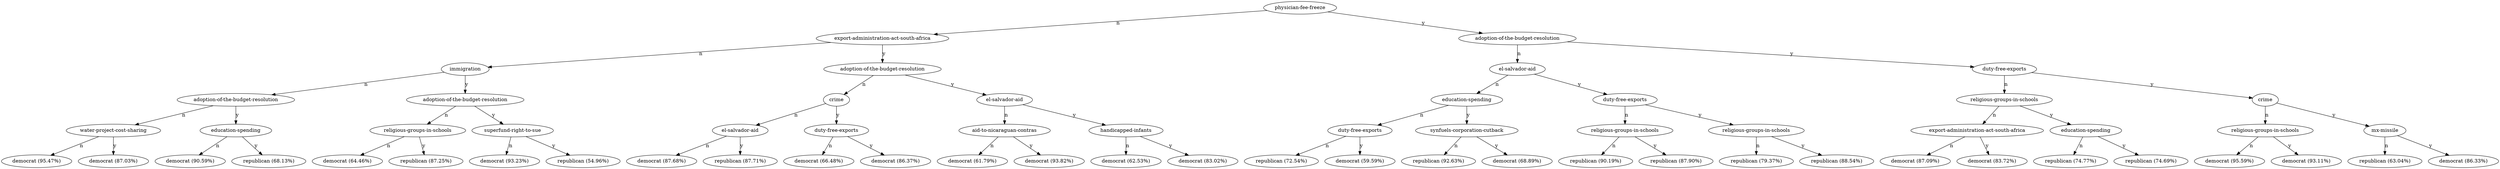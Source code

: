digraph G {
"bg==" [ shape=oval label="physician-fee-freeze"]
"bg==" -> "bi0w" [ label="n" ]
"bi0w" [ shape=oval label="export-administration-act-south-africa"]
"bi0w" -> "bi0wLTA=" [ label="n" ]
"bi0wLTA=" [ shape=oval label="immigration"]
"bi0wLTA=" -> "bi0wLTAtMA==" [ label="n" ]
"bi0wLTAtMA==" [ shape=oval label="adoption-of-the-budget-resolution"]
"bi0wLTAtMA==" -> "bi0wLTAtMC0w" [ label="n" ]
"bi0wLTAtMC0w" [ shape=oval label="water-project-cost-sharing"]
"bi0wLTAtMC0w" -> "bi0wLTAtMC0wLTA=" [ label="n" ]
"bi0wLTAtMC0wLTA=" [ shape=oval label="democrat (95.47%)"]
"bi0wLTAtMC0w" -> "bi0wLTAtMC0wLTE=" [ label="y" ]
"bi0wLTAtMC0wLTE=" [ shape=oval label="democrat (87.03%)"]
"bi0wLTAtMA==" -> "bi0wLTAtMC0x" [ label="y" ]
"bi0wLTAtMC0x" [ shape=oval label="education-spending"]
"bi0wLTAtMC0x" -> "bi0wLTAtMC0xLTA=" [ label="n" ]
"bi0wLTAtMC0xLTA=" [ shape=oval label="democrat (90.59%)"]
"bi0wLTAtMC0x" -> "bi0wLTAtMC0xLTE=" [ label="y" ]
"bi0wLTAtMC0xLTE=" [ shape=oval label="republican (68.13%)"]
"bi0wLTA=" -> "bi0wLTAtMQ==" [ label="y" ]
"bi0wLTAtMQ==" [ shape=oval label="adoption-of-the-budget-resolution"]
"bi0wLTAtMQ==" -> "bi0wLTAtMS0w" [ label="n" ]
"bi0wLTAtMS0w" [ shape=oval label="religious-groups-in-schools"]
"bi0wLTAtMS0w" -> "bi0wLTAtMS0wLTA=" [ label="n" ]
"bi0wLTAtMS0wLTA=" [ shape=oval label="democrat (64.46%)"]
"bi0wLTAtMS0w" -> "bi0wLTAtMS0wLTE=" [ label="y" ]
"bi0wLTAtMS0wLTE=" [ shape=oval label="republican (87.25%)"]
"bi0wLTAtMQ==" -> "bi0wLTAtMS0x" [ label="y" ]
"bi0wLTAtMS0x" [ shape=oval label="superfund-right-to-sue"]
"bi0wLTAtMS0x" -> "bi0wLTAtMS0xLTA=" [ label="n" ]
"bi0wLTAtMS0xLTA=" [ shape=oval label="democrat (93.23%)"]
"bi0wLTAtMS0x" -> "bi0wLTAtMS0xLTE=" [ label="y" ]
"bi0wLTAtMS0xLTE=" [ shape=oval label="republican (54.96%)"]
"bi0w" -> "bi0wLTE=" [ label="y" ]
"bi0wLTE=" [ shape=oval label="adoption-of-the-budget-resolution"]
"bi0wLTE=" -> "bi0wLTEtMA==" [ label="n" ]
"bi0wLTEtMA==" [ shape=oval label="crime"]
"bi0wLTEtMA==" -> "bi0wLTEtMC0w" [ label="n" ]
"bi0wLTEtMC0w" [ shape=oval label="el-salvador-aid"]
"bi0wLTEtMC0w" -> "bi0wLTEtMC0wLTA=" [ label="n" ]
"bi0wLTEtMC0wLTA=" [ shape=oval label="democrat (87.68%)"]
"bi0wLTEtMC0w" -> "bi0wLTEtMC0wLTE=" [ label="y" ]
"bi0wLTEtMC0wLTE=" [ shape=oval label="republican (87.71%)"]
"bi0wLTEtMA==" -> "bi0wLTEtMC0x" [ label="y" ]
"bi0wLTEtMC0x" [ shape=oval label="duty-free-exports"]
"bi0wLTEtMC0x" -> "bi0wLTEtMC0xLTA=" [ label="n" ]
"bi0wLTEtMC0xLTA=" [ shape=oval label="democrat (66.48%)"]
"bi0wLTEtMC0x" -> "bi0wLTEtMC0xLTE=" [ label="y" ]
"bi0wLTEtMC0xLTE=" [ shape=oval label="democrat (86.37%)"]
"bi0wLTE=" -> "bi0wLTEtMQ==" [ label="y" ]
"bi0wLTEtMQ==" [ shape=oval label="el-salvador-aid"]
"bi0wLTEtMQ==" -> "bi0wLTEtMS0w" [ label="n" ]
"bi0wLTEtMS0w" [ shape=oval label="aid-to-nicaraguan-contras"]
"bi0wLTEtMS0w" -> "bi0wLTEtMS0wLTA=" [ label="n" ]
"bi0wLTEtMS0wLTA=" [ shape=oval label="democrat (61.79%)"]
"bi0wLTEtMS0w" -> "bi0wLTEtMS0wLTE=" [ label="y" ]
"bi0wLTEtMS0wLTE=" [ shape=oval label="democrat (93.82%)"]
"bi0wLTEtMQ==" -> "bi0wLTEtMS0x" [ label="y" ]
"bi0wLTEtMS0x" [ shape=oval label="handicapped-infants"]
"bi0wLTEtMS0x" -> "bi0wLTEtMS0xLTA=" [ label="n" ]
"bi0wLTEtMS0xLTA=" [ shape=oval label="democrat (62.53%)"]
"bi0wLTEtMS0x" -> "bi0wLTEtMS0xLTE=" [ label="y" ]
"bi0wLTEtMS0xLTE=" [ shape=oval label="democrat (83.02%)"]
"bg==" -> "bi0x" [ label="y" ]
"bi0x" [ shape=oval label="adoption-of-the-budget-resolution"]
"bi0x" -> "bi0xLTA=" [ label="n" ]
"bi0xLTA=" [ shape=oval label="el-salvador-aid"]
"bi0xLTA=" -> "bi0xLTAtMA==" [ label="n" ]
"bi0xLTAtMA==" [ shape=oval label="education-spending"]
"bi0xLTAtMA==" -> "bi0xLTAtMC0w" [ label="n" ]
"bi0xLTAtMC0w" [ shape=oval label="duty-free-exports"]
"bi0xLTAtMC0w" -> "bi0xLTAtMC0wLTA=" [ label="n" ]
"bi0xLTAtMC0wLTA=" [ shape=oval label="republican (72.54%)"]
"bi0xLTAtMC0w" -> "bi0xLTAtMC0wLTE=" [ label="y" ]
"bi0xLTAtMC0wLTE=" [ shape=oval label="democrat (59.59%)"]
"bi0xLTAtMA==" -> "bi0xLTAtMC0x" [ label="y" ]
"bi0xLTAtMC0x" [ shape=oval label="synfuels-corporation-cutback"]
"bi0xLTAtMC0x" -> "bi0xLTAtMC0xLTA=" [ label="n" ]
"bi0xLTAtMC0xLTA=" [ shape=oval label="republican (92.63%)"]
"bi0xLTAtMC0x" -> "bi0xLTAtMC0xLTE=" [ label="y" ]
"bi0xLTAtMC0xLTE=" [ shape=oval label="democrat (68.89%)"]
"bi0xLTA=" -> "bi0xLTAtMQ==" [ label="y" ]
"bi0xLTAtMQ==" [ shape=oval label="duty-free-exports"]
"bi0xLTAtMQ==" -> "bi0xLTAtMS0w" [ label="n" ]
"bi0xLTAtMS0w" [ shape=oval label="religious-groups-in-schools"]
"bi0xLTAtMS0w" -> "bi0xLTAtMS0wLTA=" [ label="n" ]
"bi0xLTAtMS0wLTA=" [ shape=oval label="republican (90.19%)"]
"bi0xLTAtMS0w" -> "bi0xLTAtMS0wLTE=" [ label="y" ]
"bi0xLTAtMS0wLTE=" [ shape=oval label="republican (87.90%)"]
"bi0xLTAtMQ==" -> "bi0xLTAtMS0x" [ label="y" ]
"bi0xLTAtMS0x" [ shape=oval label="religious-groups-in-schools"]
"bi0xLTAtMS0x" -> "bi0xLTAtMS0xLTA=" [ label="n" ]
"bi0xLTAtMS0xLTA=" [ shape=oval label="republican (79.37%)"]
"bi0xLTAtMS0x" -> "bi0xLTAtMS0xLTE=" [ label="y" ]
"bi0xLTAtMS0xLTE=" [ shape=oval label="republican (88.54%)"]
"bi0x" -> "bi0xLTE=" [ label="y" ]
"bi0xLTE=" [ shape=oval label="duty-free-exports"]
"bi0xLTE=" -> "bi0xLTEtMA==" [ label="n" ]
"bi0xLTEtMA==" [ shape=oval label="religious-groups-in-schools"]
"bi0xLTEtMA==" -> "bi0xLTEtMC0w" [ label="n" ]
"bi0xLTEtMC0w" [ shape=oval label="export-administration-act-south-africa"]
"bi0xLTEtMC0w" -> "bi0xLTEtMC0wLTA=" [ label="n" ]
"bi0xLTEtMC0wLTA=" [ shape=oval label="democrat (87.09%)"]
"bi0xLTEtMC0w" -> "bi0xLTEtMC0wLTE=" [ label="y" ]
"bi0xLTEtMC0wLTE=" [ shape=oval label="democrat (83.72%)"]
"bi0xLTEtMA==" -> "bi0xLTEtMC0x" [ label="y" ]
"bi0xLTEtMC0x" [ shape=oval label="education-spending"]
"bi0xLTEtMC0x" -> "bi0xLTEtMC0xLTA=" [ label="n" ]
"bi0xLTEtMC0xLTA=" [ shape=oval label="republican (74.77%)"]
"bi0xLTEtMC0x" -> "bi0xLTEtMC0xLTE=" [ label="y" ]
"bi0xLTEtMC0xLTE=" [ shape=oval label="republican (74.69%)"]
"bi0xLTE=" -> "bi0xLTEtMQ==" [ label="y" ]
"bi0xLTEtMQ==" [ shape=oval label="crime"]
"bi0xLTEtMQ==" -> "bi0xLTEtMS0w" [ label="n" ]
"bi0xLTEtMS0w" [ shape=oval label="religious-groups-in-schools"]
"bi0xLTEtMS0w" -> "bi0xLTEtMS0wLTA=" [ label="n" ]
"bi0xLTEtMS0wLTA=" [ shape=oval label="democrat (95.59%)"]
"bi0xLTEtMS0w" -> "bi0xLTEtMS0wLTE=" [ label="y" ]
"bi0xLTEtMS0wLTE=" [ shape=oval label="democrat (93.11%)"]
"bi0xLTEtMQ==" -> "bi0xLTEtMS0x" [ label="y" ]
"bi0xLTEtMS0x" [ shape=oval label="mx-missile"]
"bi0xLTEtMS0x" -> "bi0xLTEtMS0xLTA=" [ label="n" ]
"bi0xLTEtMS0xLTA=" [ shape=oval label="republican (63.04%)"]
"bi0xLTEtMS0x" -> "bi0xLTEtMS0xLTE=" [ label="y" ]
"bi0xLTEtMS0xLTE=" [ shape=oval label="democrat (86.33%)"]
}
